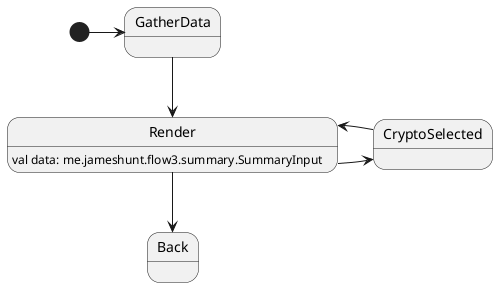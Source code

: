 @startuml

Render : val data: me.jameshunt.flow3.summary.SummaryInput

[*] -> GatherData
GatherData --> Render
Render --> Back
Render -> CryptoSelected
CryptoSelected -> Render

@enduml
